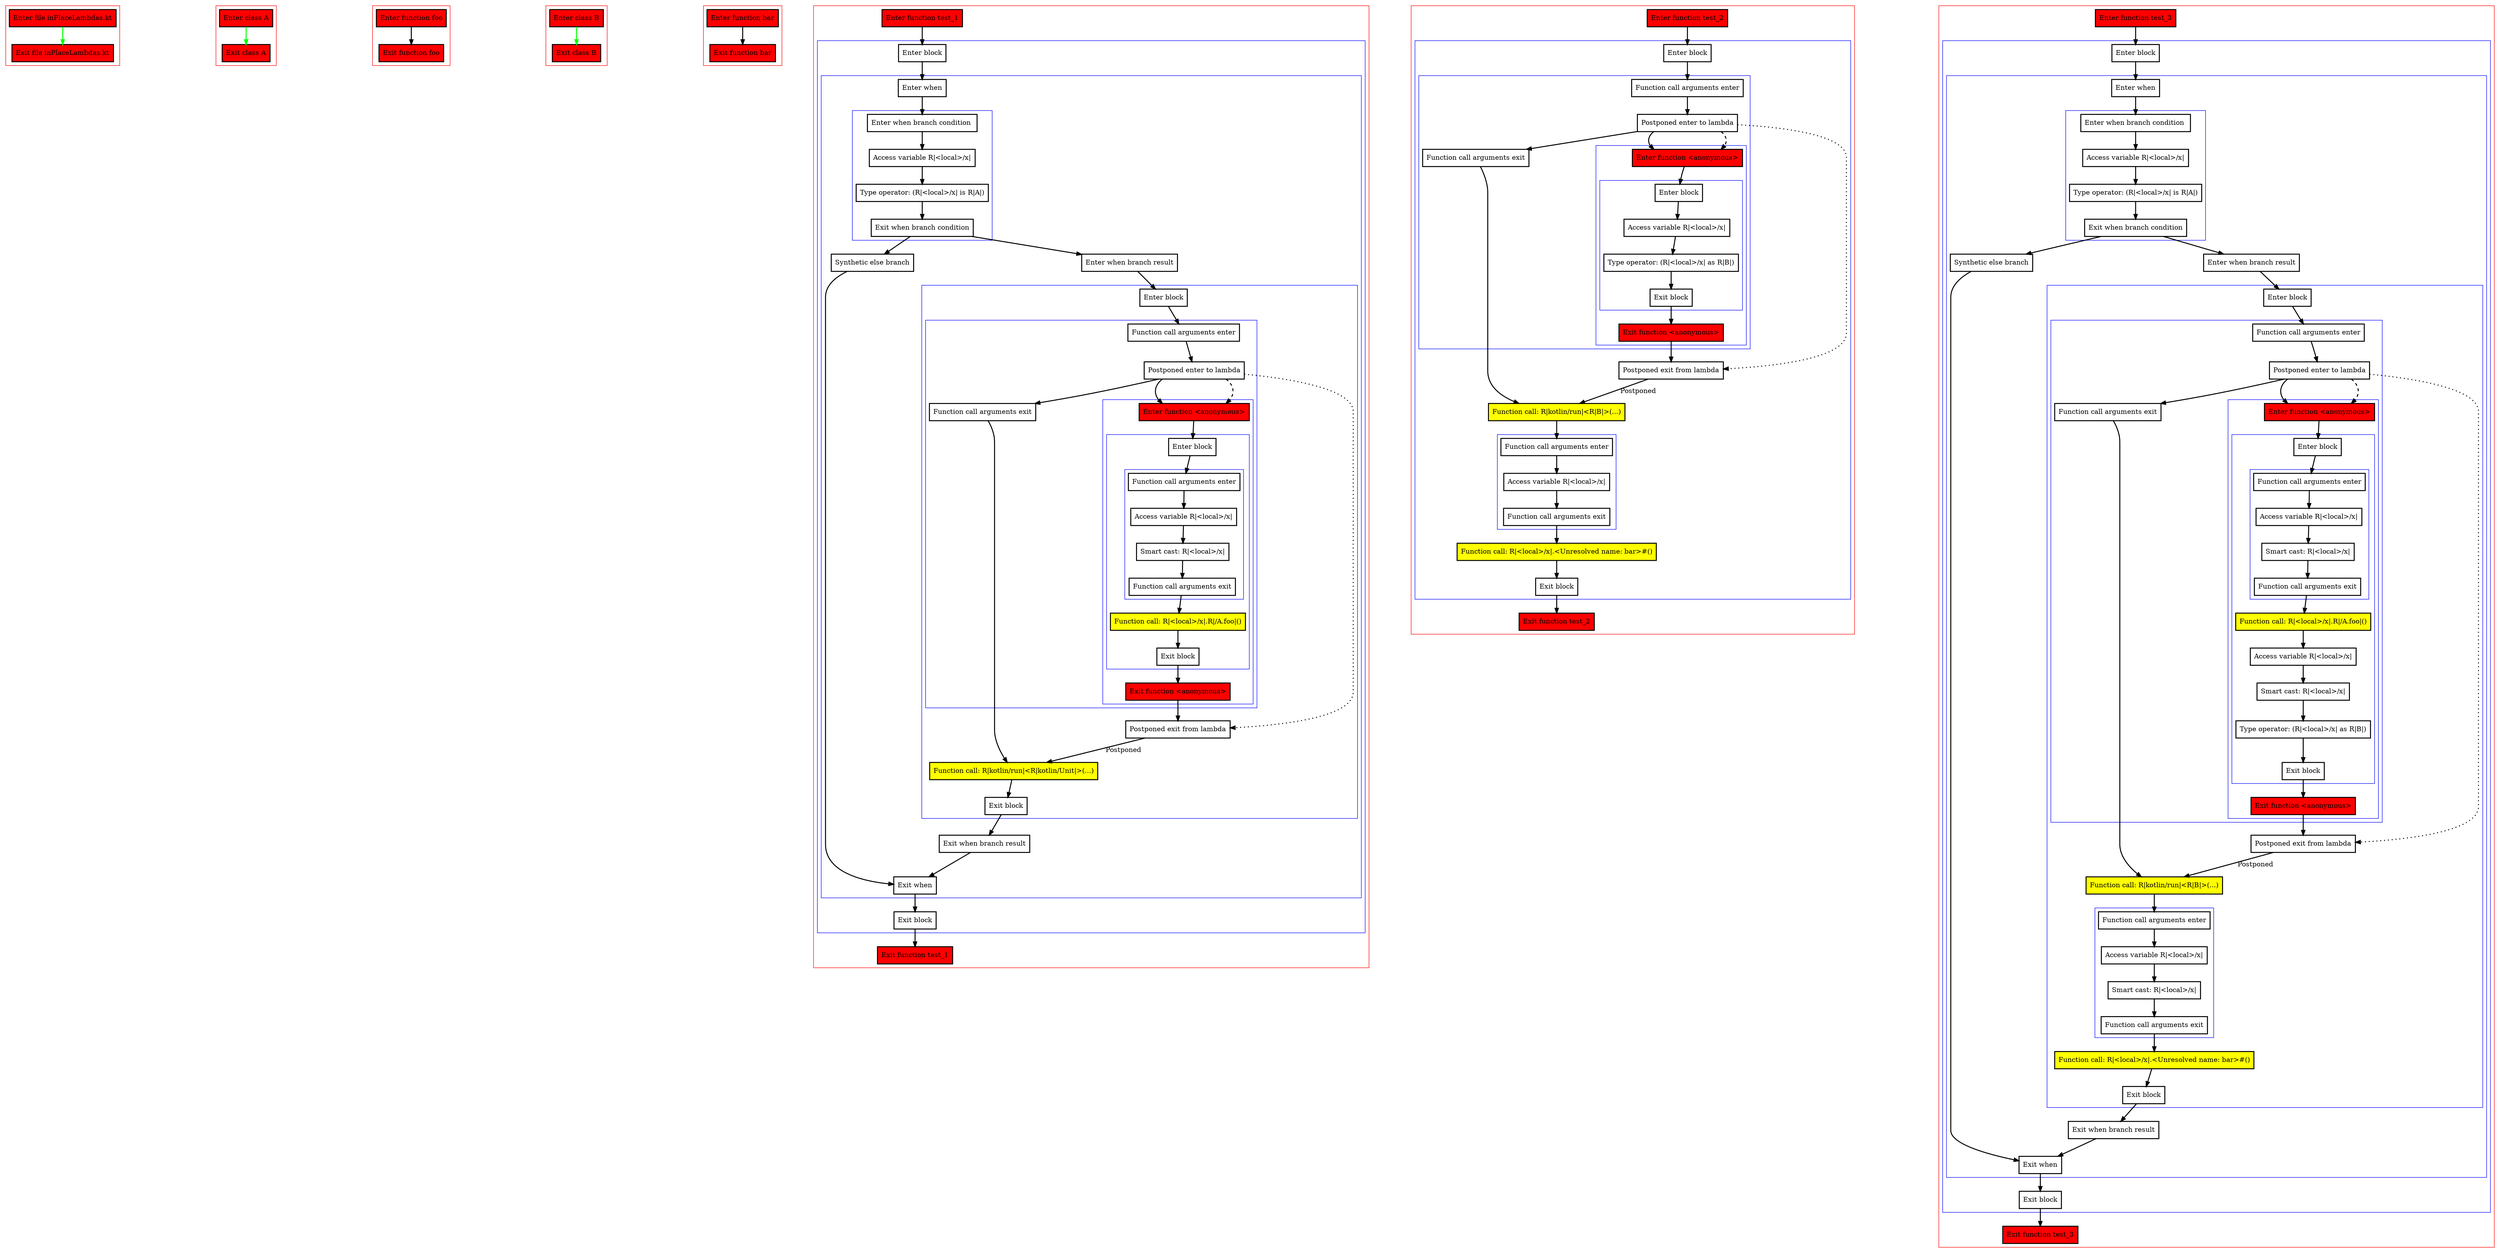 digraph inPlaceLambdas_kt {
    graph [nodesep=3]
    node [shape=box penwidth=2]
    edge [penwidth=2]

    subgraph cluster_0 {
        color=red
        0 [label="Enter file inPlaceLambdas.kt" style="filled" fillcolor=red];
        1 [label="Exit file inPlaceLambdas.kt" style="filled" fillcolor=red];
    }
    0 -> {1} [color=green];

    subgraph cluster_1 {
        color=red
        2 [label="Enter class A" style="filled" fillcolor=red];
        3 [label="Exit class A" style="filled" fillcolor=red];
    }
    2 -> {3} [color=green];

    subgraph cluster_2 {
        color=red
        4 [label="Enter function foo" style="filled" fillcolor=red];
        5 [label="Exit function foo" style="filled" fillcolor=red];
    }
    4 -> {5};

    subgraph cluster_3 {
        color=red
        6 [label="Enter class B" style="filled" fillcolor=red];
        7 [label="Exit class B" style="filled" fillcolor=red];
    }
    6 -> {7} [color=green];

    subgraph cluster_4 {
        color=red
        8 [label="Enter function bar" style="filled" fillcolor=red];
        9 [label="Exit function bar" style="filled" fillcolor=red];
    }
    8 -> {9};

    subgraph cluster_5 {
        color=red
        10 [label="Enter function test_1" style="filled" fillcolor=red];
        subgraph cluster_6 {
            color=blue
            11 [label="Enter block"];
            subgraph cluster_7 {
                color=blue
                12 [label="Enter when"];
                subgraph cluster_8 {
                    color=blue
                    13 [label="Enter when branch condition "];
                    14 [label="Access variable R|<local>/x|"];
                    15 [label="Type operator: (R|<local>/x| is R|A|)"];
                    16 [label="Exit when branch condition"];
                }
                17 [label="Synthetic else branch"];
                18 [label="Enter when branch result"];
                subgraph cluster_9 {
                    color=blue
                    19 [label="Enter block"];
                    subgraph cluster_10 {
                        color=blue
                        20 [label="Function call arguments enter"];
                        21 [label="Postponed enter to lambda"];
                        subgraph cluster_11 {
                            color=blue
                            22 [label="Enter function <anonymous>" style="filled" fillcolor=red];
                            subgraph cluster_12 {
                                color=blue
                                23 [label="Enter block"];
                                subgraph cluster_13 {
                                    color=blue
                                    24 [label="Function call arguments enter"];
                                    25 [label="Access variable R|<local>/x|"];
                                    26 [label="Smart cast: R|<local>/x|"];
                                    27 [label="Function call arguments exit"];
                                }
                                28 [label="Function call: R|<local>/x|.R|/A.foo|()" style="filled" fillcolor=yellow];
                                29 [label="Exit block"];
                            }
                            30 [label="Exit function <anonymous>" style="filled" fillcolor=red];
                        }
                        31 [label="Function call arguments exit"];
                    }
                    32 [label="Postponed exit from lambda"];
                    33 [label="Function call: R|kotlin/run|<R|kotlin/Unit|>(...)" style="filled" fillcolor=yellow];
                    34 [label="Exit block"];
                }
                35 [label="Exit when branch result"];
                36 [label="Exit when"];
            }
            37 [label="Exit block"];
        }
        38 [label="Exit function test_1" style="filled" fillcolor=red];
    }
    10 -> {11};
    11 -> {12};
    12 -> {13};
    13 -> {14};
    14 -> {15};
    15 -> {16};
    16 -> {17 18};
    17 -> {36};
    18 -> {19};
    19 -> {20};
    20 -> {21};
    21 -> {22 31};
    21 -> {32} [style=dotted];
    21 -> {22} [style=dashed];
    22 -> {23};
    23 -> {24};
    24 -> {25};
    25 -> {26};
    26 -> {27};
    27 -> {28};
    28 -> {29};
    29 -> {30};
    30 -> {32};
    31 -> {33};
    32 -> {33} [label="Postponed"];
    33 -> {34};
    34 -> {35};
    35 -> {36};
    36 -> {37};
    37 -> {38};

    subgraph cluster_14 {
        color=red
        39 [label="Enter function test_2" style="filled" fillcolor=red];
        subgraph cluster_15 {
            color=blue
            40 [label="Enter block"];
            subgraph cluster_16 {
                color=blue
                41 [label="Function call arguments enter"];
                42 [label="Postponed enter to lambda"];
                subgraph cluster_17 {
                    color=blue
                    43 [label="Enter function <anonymous>" style="filled" fillcolor=red];
                    subgraph cluster_18 {
                        color=blue
                        44 [label="Enter block"];
                        45 [label="Access variable R|<local>/x|"];
                        46 [label="Type operator: (R|<local>/x| as R|B|)"];
                        47 [label="Exit block"];
                    }
                    48 [label="Exit function <anonymous>" style="filled" fillcolor=red];
                }
                49 [label="Function call arguments exit"];
            }
            50 [label="Postponed exit from lambda"];
            51 [label="Function call: R|kotlin/run|<R|B|>(...)" style="filled" fillcolor=yellow];
            subgraph cluster_19 {
                color=blue
                52 [label="Function call arguments enter"];
                53 [label="Access variable R|<local>/x|"];
                54 [label="Function call arguments exit"];
            }
            55 [label="Function call: R|<local>/x|.<Unresolved name: bar>#()" style="filled" fillcolor=yellow];
            56 [label="Exit block"];
        }
        57 [label="Exit function test_2" style="filled" fillcolor=red];
    }
    39 -> {40};
    40 -> {41};
    41 -> {42};
    42 -> {43 49};
    42 -> {50} [style=dotted];
    42 -> {43} [style=dashed];
    43 -> {44};
    44 -> {45};
    45 -> {46};
    46 -> {47};
    47 -> {48};
    48 -> {50};
    49 -> {51};
    50 -> {51} [label="Postponed"];
    51 -> {52};
    52 -> {53};
    53 -> {54};
    54 -> {55};
    55 -> {56};
    56 -> {57};

    subgraph cluster_20 {
        color=red
        58 [label="Enter function test_3" style="filled" fillcolor=red];
        subgraph cluster_21 {
            color=blue
            59 [label="Enter block"];
            subgraph cluster_22 {
                color=blue
                60 [label="Enter when"];
                subgraph cluster_23 {
                    color=blue
                    61 [label="Enter when branch condition "];
                    62 [label="Access variable R|<local>/x|"];
                    63 [label="Type operator: (R|<local>/x| is R|A|)"];
                    64 [label="Exit when branch condition"];
                }
                65 [label="Synthetic else branch"];
                66 [label="Enter when branch result"];
                subgraph cluster_24 {
                    color=blue
                    67 [label="Enter block"];
                    subgraph cluster_25 {
                        color=blue
                        68 [label="Function call arguments enter"];
                        69 [label="Postponed enter to lambda"];
                        subgraph cluster_26 {
                            color=blue
                            70 [label="Enter function <anonymous>" style="filled" fillcolor=red];
                            subgraph cluster_27 {
                                color=blue
                                71 [label="Enter block"];
                                subgraph cluster_28 {
                                    color=blue
                                    72 [label="Function call arguments enter"];
                                    73 [label="Access variable R|<local>/x|"];
                                    74 [label="Smart cast: R|<local>/x|"];
                                    75 [label="Function call arguments exit"];
                                }
                                76 [label="Function call: R|<local>/x|.R|/A.foo|()" style="filled" fillcolor=yellow];
                                77 [label="Access variable R|<local>/x|"];
                                78 [label="Smart cast: R|<local>/x|"];
                                79 [label="Type operator: (R|<local>/x| as R|B|)"];
                                80 [label="Exit block"];
                            }
                            81 [label="Exit function <anonymous>" style="filled" fillcolor=red];
                        }
                        82 [label="Function call arguments exit"];
                    }
                    83 [label="Postponed exit from lambda"];
                    84 [label="Function call: R|kotlin/run|<R|B|>(...)" style="filled" fillcolor=yellow];
                    subgraph cluster_29 {
                        color=blue
                        85 [label="Function call arguments enter"];
                        86 [label="Access variable R|<local>/x|"];
                        87 [label="Smart cast: R|<local>/x|"];
                        88 [label="Function call arguments exit"];
                    }
                    89 [label="Function call: R|<local>/x|.<Unresolved name: bar>#()" style="filled" fillcolor=yellow];
                    90 [label="Exit block"];
                }
                91 [label="Exit when branch result"];
                92 [label="Exit when"];
            }
            93 [label="Exit block"];
        }
        94 [label="Exit function test_3" style="filled" fillcolor=red];
    }
    58 -> {59};
    59 -> {60};
    60 -> {61};
    61 -> {62};
    62 -> {63};
    63 -> {64};
    64 -> {65 66};
    65 -> {92};
    66 -> {67};
    67 -> {68};
    68 -> {69};
    69 -> {70 82};
    69 -> {83} [style=dotted];
    69 -> {70} [style=dashed];
    70 -> {71};
    71 -> {72};
    72 -> {73};
    73 -> {74};
    74 -> {75};
    75 -> {76};
    76 -> {77};
    77 -> {78};
    78 -> {79};
    79 -> {80};
    80 -> {81};
    81 -> {83};
    82 -> {84};
    83 -> {84} [label="Postponed"];
    84 -> {85};
    85 -> {86};
    86 -> {87};
    87 -> {88};
    88 -> {89};
    89 -> {90};
    90 -> {91};
    91 -> {92};
    92 -> {93};
    93 -> {94};

}
